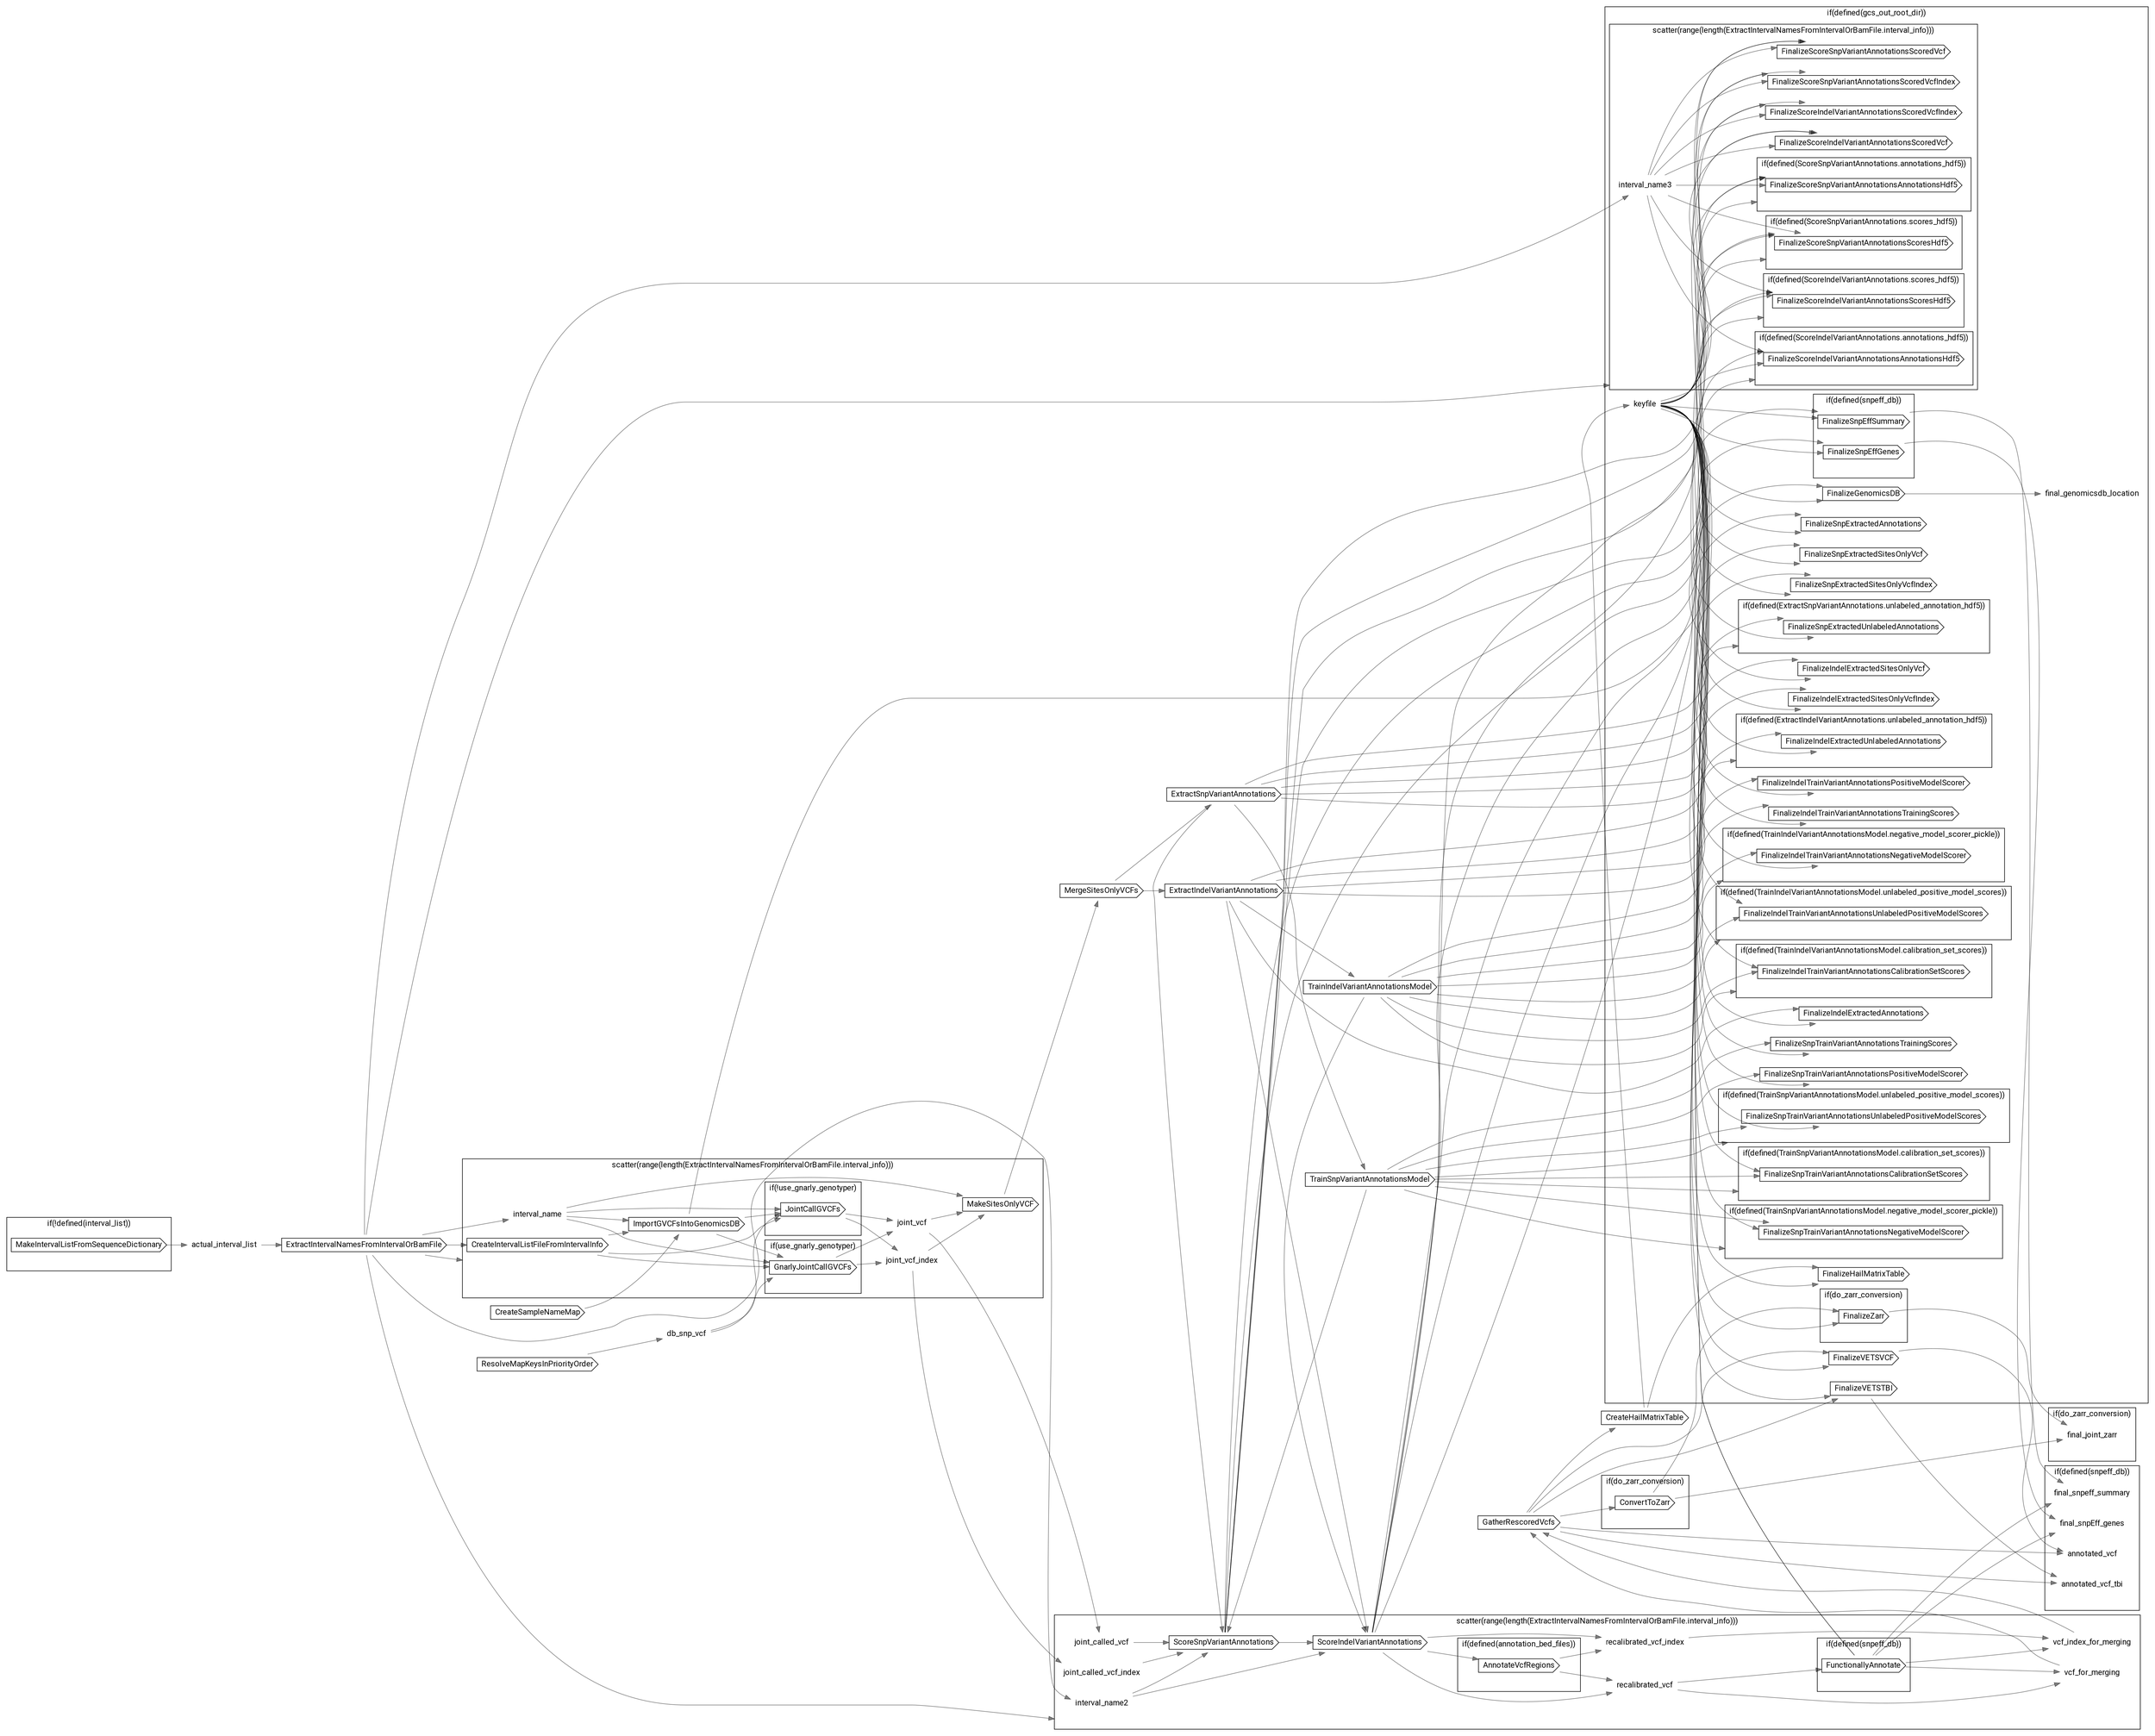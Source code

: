 // SRJointCallGVCFsWithGenomicsDB
digraph {
	compound=true rankdir=LR
	node [fontname=Roboto]
	edge [color="#00000080"]
	"call-ResolveMapKeysInPriorityOrder" [label=ResolveMapKeysInPriorityOrder shape=cds]
	"decl-db_snp_vcf" [label=db_snp_vcf shape=plaintext]
	"call-CreateSampleNameMap" [label=CreateSampleNameMap shape=cds]
	subgraph "cluster-if-L137C5" {
		fontname=Roboto label="if(!defined(interval_list))" rank=same
		"call-MakeIntervalListFromSequenceDictionary" [label=MakeIntervalListFromSequenceDictionary shape=cds]
		"if-L137C5" [label="" height=0 margin=0 style=invis width=0]
	}
	"decl-actual_interval_list" [label=actual_interval_list shape=plaintext]
	"call-ExtractIntervalNamesFromIntervalOrBamFile" [label=ExtractIntervalNamesFromIntervalOrBamFile shape=cds]
	subgraph "cluster-scatter-L154C5-idx_1" {
		fontname=Roboto label="scatter(range(length(ExtractIntervalNamesFromIntervalOrBamFile.interval_info)))" rank=same
		"decl-interval_name" [label=interval_name shape=plaintext]
		"call-CreateIntervalListFileFromIntervalInfo" [label=CreateIntervalListFileFromIntervalInfo shape=cds]
		"call-ImportGVCFsIntoGenomicsDB" [label=ImportGVCFsIntoGenomicsDB shape=cds]
		subgraph "cluster-if-L183C9" {
			fontname=Roboto label="if(use_gnarly_genotyper)" rank=same
			"call-GnarlyJointCallGVCFs" [label=GnarlyJointCallGVCFs shape=cds]
			"if-L183C9" [label="" height=0 margin=0 style=invis width=0]
		}
		subgraph "cluster-if-L199C9" {
			fontname=Roboto label="if(!use_gnarly_genotyper)" rank=same
			"call-JointCallGVCFs" [label=JointCallGVCFs shape=cds]
			"if-L199C9" [label="" height=0 margin=0 style=invis width=0]
		}
		"decl-joint_vcf" [label=joint_vcf shape=plaintext]
		"decl-joint_vcf_index" [label=joint_vcf_index shape=plaintext]
		"call-MakeSitesOnlyVCF" [label=MakeSitesOnlyVCF shape=cds]
		"scatter-L154C5-idx_1" [label="" height=0 margin=0 style=invis width=0]
	}
	"call-MergeSitesOnlyVCFs" [label=MergeSitesOnlyVCFs shape=cds]
	"call-ExtractIndelVariantAnnotations" [label=ExtractIndelVariantAnnotations shape=cds]
	"call-ExtractSnpVariantAnnotations" [label=ExtractSnpVariantAnnotations shape=cds]
	"call-TrainIndelVariantAnnotationsModel" [label=TrainIndelVariantAnnotationsModel shape=cds]
	"call-TrainSnpVariantAnnotationsModel" [label=TrainSnpVariantAnnotationsModel shape=cds]
	subgraph "cluster-scatter-L291C5-idx_2" {
		fontname=Roboto label="scatter(range(length(ExtractIntervalNamesFromIntervalOrBamFile.interval_info)))" rank=same
		"decl-interval_name2" [label=interval_name2 shape=plaintext]
		"decl-joint_called_vcf" [label=joint_called_vcf shape=plaintext]
		"decl-joint_called_vcf_index" [label=joint_called_vcf_index shape=plaintext]
		"call-ScoreSnpVariantAnnotations" [label=ScoreSnpVariantAnnotations shape=cds]
		"call-ScoreIndelVariantAnnotations" [label=ScoreIndelVariantAnnotations shape=cds]
		subgraph "cluster-if-L354C9" {
			fontname=Roboto label="if(defined(annotation_bed_files))" rank=same
			"call-AnnotateVcfRegions" [label=AnnotateVcfRegions shape=cds]
			"if-L354C9" [label="" height=0 margin=0 style=invis width=0]
		}
		"decl-recalibrated_vcf" [label=recalibrated_vcf shape=plaintext]
		"decl-recalibrated_vcf_index" [label=recalibrated_vcf_index shape=plaintext]
		subgraph "cluster-if-L370C9" {
			fontname=Roboto label="if(defined(snpeff_db))" rank=same
			"call-FunctionallyAnnotate" [label=FunctionallyAnnotate shape=cds]
			"if-L370C9" [label="" height=0 margin=0 style=invis width=0]
		}
		"decl-vcf_for_merging" [label=vcf_for_merging shape=plaintext]
		"decl-vcf_index_for_merging" [label=vcf_index_for_merging shape=plaintext]
		"scatter-L291C5-idx_2" [label="" height=0 margin=0 style=invis width=0]
	}
	"call-GatherRescoredVcfs" [label=GatherRescoredVcfs shape=cds]
	subgraph "cluster-if-L391C5" {
		fontname=Roboto label="if(do_zarr_conversion)" rank=same
		"call-ConvertToZarr" [label=ConvertToZarr shape=cds]
		"if-L391C5" [label="" height=0 margin=0 style=invis width=0]
	}
	"call-CreateHailMatrixTable" [label=CreateHailMatrixTable shape=cds]
	subgraph "cluster-if-L416C5" {
		fontname=Roboto label="if(defined(gcs_out_root_dir))" rank=same
		"decl-keyfile" [label=keyfile shape=plaintext]
		"call-FinalizeGenomicsDB" [label=FinalizeGenomicsDB shape=cds]
		"call-FinalizeVETSVCF" [label=FinalizeVETSVCF shape=cds]
		"call-FinalizeVETSTBI" [label=FinalizeVETSTBI shape=cds]
		subgraph "cluster-if-L433C9" {
			fontname=Roboto label="if(defined(snpeff_db))" rank=same
			"call-FinalizeSnpEffSummary" [label=FinalizeSnpEffSummary shape=cds]
			"call-FinalizeSnpEffGenes" [label=FinalizeSnpEffGenes shape=cds]
			"if-L433C9" [label="" height=0 margin=0 style=invis width=0]
		}
		"call-FinalizeSnpExtractedAnnotations" [label=FinalizeSnpExtractedAnnotations shape=cds]
		"call-FinalizeSnpExtractedSitesOnlyVcf" [label=FinalizeSnpExtractedSitesOnlyVcf shape=cds]
		"call-FinalizeSnpExtractedSitesOnlyVcfIndex" [label=FinalizeSnpExtractedSitesOnlyVcfIndex shape=cds]
		subgraph "cluster-if-L446C9" {
			fontname=Roboto label="if(defined(ExtractSnpVariantAnnotations.unlabeled_annotation_hdf5))" rank=same
			"call-FinalizeSnpExtractedUnlabeledAnnotations" [label=FinalizeSnpExtractedUnlabeledAnnotations shape=cds]
			"if-L446C9" [label="" height=0 margin=0 style=invis width=0]
		}
		"call-FinalizeIndelExtractedAnnotations" [label=FinalizeIndelExtractedAnnotations shape=cds]
		"call-FinalizeIndelExtractedSitesOnlyVcf" [label=FinalizeIndelExtractedSitesOnlyVcf shape=cds]
		"call-FinalizeIndelExtractedSitesOnlyVcfIndex" [label=FinalizeIndelExtractedSitesOnlyVcfIndex shape=cds]
		subgraph "cluster-if-L452C9" {
			fontname=Roboto label="if(defined(ExtractIndelVariantAnnotations.unlabeled_annotation_hdf5))" rank=same
			"call-FinalizeIndelExtractedUnlabeledAnnotations" [label=FinalizeIndelExtractedUnlabeledAnnotations shape=cds]
			"if-L452C9" [label="" height=0 margin=0 style=invis width=0]
		}
		"call-FinalizeSnpTrainVariantAnnotationsTrainingScores" [label=FinalizeSnpTrainVariantAnnotationsTrainingScores shape=cds]
		"call-FinalizeSnpTrainVariantAnnotationsPositiveModelScorer" [label=FinalizeSnpTrainVariantAnnotationsPositiveModelScorer shape=cds]
		subgraph "cluster-if-L459C9" {
			fontname=Roboto label="if(defined(TrainSnpVariantAnnotationsModel.unlabeled_positive_model_scores))" rank=same
			"call-FinalizeSnpTrainVariantAnnotationsUnlabeledPositiveModelScores" [label=FinalizeSnpTrainVariantAnnotationsUnlabeledPositiveModelScores shape=cds]
			"if-L459C9" [label="" height=0 margin=0 style=invis width=0]
		}
		subgraph "cluster-if-L462C9" {
			fontname=Roboto label="if(defined(TrainSnpVariantAnnotationsModel.calibration_set_scores))" rank=same
			"call-FinalizeSnpTrainVariantAnnotationsCalibrationSetScores" [label=FinalizeSnpTrainVariantAnnotationsCalibrationSetScores shape=cds]
			"if-L462C9" [label="" height=0 margin=0 style=invis width=0]
		}
		subgraph "cluster-if-L465C9" {
			fontname=Roboto label="if(defined(TrainSnpVariantAnnotationsModel.negative_model_scorer_pickle))" rank=same
			"call-FinalizeSnpTrainVariantAnnotationsNegativeModelScorer" [label=FinalizeSnpTrainVariantAnnotationsNegativeModelScorer shape=cds]
			"if-L465C9" [label="" height=0 margin=0 style=invis width=0]
		}
		"call-FinalizeIndelTrainVariantAnnotationsTrainingScores" [label=FinalizeIndelTrainVariantAnnotationsTrainingScores shape=cds]
		"call-FinalizeIndelTrainVariantAnnotationsPositiveModelScorer" [label=FinalizeIndelTrainVariantAnnotationsPositiveModelScorer shape=cds]
		subgraph "cluster-if-L471C9" {
			fontname=Roboto label="if(defined(TrainIndelVariantAnnotationsModel.unlabeled_positive_model_scores))" rank=same
			"call-FinalizeIndelTrainVariantAnnotationsUnlabeledPositiveModelScores" [label=FinalizeIndelTrainVariantAnnotationsUnlabeledPositiveModelScores shape=cds]
			"if-L471C9" [label="" height=0 margin=0 style=invis width=0]
		}
		subgraph "cluster-if-L474C9" {
			fontname=Roboto label="if(defined(TrainIndelVariantAnnotationsModel.calibration_set_scores))" rank=same
			"call-FinalizeIndelTrainVariantAnnotationsCalibrationSetScores" [label=FinalizeIndelTrainVariantAnnotationsCalibrationSetScores shape=cds]
			"if-L474C9" [label="" height=0 margin=0 style=invis width=0]
		}
		subgraph "cluster-if-L477C9" {
			fontname=Roboto label="if(defined(TrainIndelVariantAnnotationsModel.negative_model_scorer_pickle))" rank=same
			"call-FinalizeIndelTrainVariantAnnotationsNegativeModelScorer" [label=FinalizeIndelTrainVariantAnnotationsNegativeModelScorer shape=cds]
			"if-L477C9" [label="" height=0 margin=0 style=invis width=0]
		}
		subgraph "cluster-scatter-L483C9-idx_3" {
			fontname=Roboto label="scatter(range(length(ExtractIntervalNamesFromIntervalOrBamFile.interval_info)))" rank=same
			"decl-interval_name3" [label=interval_name3 shape=plaintext]
			"call-FinalizeScoreSnpVariantAnnotationsScoredVcf" [label=FinalizeScoreSnpVariantAnnotationsScoredVcf shape=cds]
			"call-FinalizeScoreSnpVariantAnnotationsScoredVcfIndex" [label=FinalizeScoreSnpVariantAnnotationsScoredVcfIndex shape=cds]
			subgraph "cluster-if-L489C13" {
				fontname=Roboto label="if(defined(ScoreSnpVariantAnnotations.annotations_hdf5))" rank=same
				"call-FinalizeScoreSnpVariantAnnotationsAnnotationsHdf5" [label=FinalizeScoreSnpVariantAnnotationsAnnotationsHdf5 shape=cds]
				"if-L489C13" [label="" height=0 margin=0 style=invis width=0]
			}
			subgraph "cluster-if-L492C13" {
				fontname=Roboto label="if(defined(ScoreSnpVariantAnnotations.scores_hdf5))" rank=same
				"call-FinalizeScoreSnpVariantAnnotationsScoresHdf5" [label=FinalizeScoreSnpVariantAnnotationsScoresHdf5 shape=cds]
				"if-L492C13" [label="" height=0 margin=0 style=invis width=0]
			}
			"call-FinalizeScoreIndelVariantAnnotationsScoredVcf" [label=FinalizeScoreIndelVariantAnnotationsScoredVcf shape=cds]
			"call-FinalizeScoreIndelVariantAnnotationsScoredVcfIndex" [label=FinalizeScoreIndelVariantAnnotationsScoredVcfIndex shape=cds]
			subgraph "cluster-if-L498C13" {
				fontname=Roboto label="if(defined(ScoreIndelVariantAnnotations.annotations_hdf5))" rank=same
				"call-FinalizeScoreIndelVariantAnnotationsAnnotationsHdf5" [label=FinalizeScoreIndelVariantAnnotationsAnnotationsHdf5 shape=cds]
				"if-L498C13" [label="" height=0 margin=0 style=invis width=0]
			}
			subgraph "cluster-if-L501C13" {
				fontname=Roboto label="if(defined(ScoreIndelVariantAnnotations.scores_hdf5))" rank=same
				"call-FinalizeScoreIndelVariantAnnotationsScoresHdf5" [label=FinalizeScoreIndelVariantAnnotationsScoresHdf5 shape=cds]
				"if-L501C13" [label="" height=0 margin=0 style=invis width=0]
			}
			"scatter-L483C9-idx_3" [label="" height=0 margin=0 style=invis width=0]
		}
		subgraph "cluster-if-L506C9" {
			fontname=Roboto label="if(do_zarr_conversion)" rank=same
			"call-FinalizeZarr" [label=FinalizeZarr shape=cds]
			"if-L506C9" [label="" height=0 margin=0 style=invis width=0]
		}
		"call-FinalizeHailMatrixTable" [label=FinalizeHailMatrixTable shape=cds]
		"decl-final_genomicsdb_location" [label=final_genomicsdb_location shape=plaintext]
		"if-L416C5" [label="" height=0 margin=0 style=invis width=0]
	}
	subgraph "cluster-if-L522C5" {
		fontname=Roboto label="if(defined(snpeff_db))" rank=same
		"decl-annotated_vcf" [label=annotated_vcf shape=plaintext]
		"decl-annotated_vcf_tbi" [label=annotated_vcf_tbi shape=plaintext]
		"decl-final_snpeff_summary" [label=final_snpeff_summary shape=plaintext]
		"decl-final_snpEff_genes" [label=final_snpEff_genes shape=plaintext]
		"if-L522C5" [label="" height=0 margin=0 style=invis width=0]
	}
	subgraph "cluster-if-L531C5" {
		fontname=Roboto label="if(do_zarr_conversion)" rank=same
		"decl-final_joint_zarr" [label=final_joint_zarr shape=plaintext]
		"if-L531C5" [label="" height=0 margin=0 style=invis width=0]
	}
	"call-ResolveMapKeysInPriorityOrder" -> "decl-db_snp_vcf"
	"call-MakeIntervalListFromSequenceDictionary" -> "decl-actual_interval_list"
	"decl-actual_interval_list" -> "call-ExtractIntervalNamesFromIntervalOrBamFile"
	"call-ExtractIntervalNamesFromIntervalOrBamFile" -> "scatter-L154C5-idx_1" [lhead="cluster-scatter-L154C5-idx_1"]
	"call-ExtractIntervalNamesFromIntervalOrBamFile" -> "decl-interval_name"
	"call-ExtractIntervalNamesFromIntervalOrBamFile" -> "call-CreateIntervalListFileFromIntervalInfo"
	"decl-interval_name" -> "call-ImportGVCFsIntoGenomicsDB"
	"call-CreateSampleNameMap" -> "call-ImportGVCFsIntoGenomicsDB"
	"call-CreateIntervalListFileFromIntervalInfo" -> "call-ImportGVCFsIntoGenomicsDB"
	"decl-interval_name" -> "call-GnarlyJointCallGVCFs"
	"decl-db_snp_vcf" -> "call-GnarlyJointCallGVCFs"
	"call-ImportGVCFsIntoGenomicsDB" -> "call-GnarlyJointCallGVCFs"
	"call-CreateIntervalListFileFromIntervalInfo" -> "call-GnarlyJointCallGVCFs"
	"decl-interval_name" -> "call-JointCallGVCFs"
	"decl-db_snp_vcf" -> "call-JointCallGVCFs"
	"call-ImportGVCFsIntoGenomicsDB" -> "call-JointCallGVCFs"
	"call-CreateIntervalListFileFromIntervalInfo" -> "call-JointCallGVCFs"
	"call-JointCallGVCFs" -> "decl-joint_vcf"
	"call-GnarlyJointCallGVCFs" -> "decl-joint_vcf"
	"call-JointCallGVCFs" -> "decl-joint_vcf_index"
	"call-GnarlyJointCallGVCFs" -> "decl-joint_vcf_index"
	"decl-joint_vcf" -> "call-MakeSitesOnlyVCF"
	"decl-interval_name" -> "call-MakeSitesOnlyVCF"
	"decl-joint_vcf_index" -> "call-MakeSitesOnlyVCF"
	"call-MakeSitesOnlyVCF" -> "call-MergeSitesOnlyVCFs"
	"call-MergeSitesOnlyVCFs" -> "call-ExtractIndelVariantAnnotations"
	"call-MergeSitesOnlyVCFs" -> "call-ExtractSnpVariantAnnotations"
	"call-ExtractIndelVariantAnnotations" -> "call-TrainIndelVariantAnnotationsModel"
	"call-ExtractSnpVariantAnnotations" -> "call-TrainSnpVariantAnnotationsModel"
	"call-ExtractIntervalNamesFromIntervalOrBamFile" -> "scatter-L291C5-idx_2" [lhead="cluster-scatter-L291C5-idx_2"]
	"call-ExtractIntervalNamesFromIntervalOrBamFile" -> "decl-interval_name2"
	"decl-joint_vcf" -> "decl-joint_called_vcf"
	"decl-joint_vcf_index" -> "decl-joint_called_vcf_index"
	"call-ExtractSnpVariantAnnotations" -> "call-ScoreSnpVariantAnnotations"
	"call-TrainSnpVariantAnnotationsModel" -> "call-ScoreSnpVariantAnnotations"
	"decl-interval_name2" -> "call-ScoreSnpVariantAnnotations"
	"decl-joint_called_vcf_index" -> "call-ScoreSnpVariantAnnotations"
	"decl-joint_called_vcf" -> "call-ScoreSnpVariantAnnotations"
	"call-TrainIndelVariantAnnotationsModel" -> "call-ScoreIndelVariantAnnotations"
	"call-ScoreSnpVariantAnnotations" -> "call-ScoreIndelVariantAnnotations"
	"call-ExtractIndelVariantAnnotations" -> "call-ScoreIndelVariantAnnotations"
	"decl-interval_name2" -> "call-ScoreIndelVariantAnnotations"
	"call-ScoreIndelVariantAnnotations" -> "call-AnnotateVcfRegions"
	"call-ScoreIndelVariantAnnotations" -> "decl-recalibrated_vcf"
	"call-AnnotateVcfRegions" -> "decl-recalibrated_vcf"
	"call-ScoreIndelVariantAnnotations" -> "decl-recalibrated_vcf_index"
	"call-AnnotateVcfRegions" -> "decl-recalibrated_vcf_index"
	"decl-recalibrated_vcf" -> "call-FunctionallyAnnotate"
	"decl-recalibrated_vcf" -> "decl-vcf_for_merging"
	"call-FunctionallyAnnotate" -> "decl-vcf_for_merging"
	"decl-recalibrated_vcf_index" -> "decl-vcf_index_for_merging"
	"call-FunctionallyAnnotate" -> "decl-vcf_index_for_merging"
	"decl-vcf_index_for_merging" -> "call-GatherRescoredVcfs"
	"decl-vcf_for_merging" -> "call-GatherRescoredVcfs"
	"call-GatherRescoredVcfs" -> "call-ConvertToZarr"
	"call-GatherRescoredVcfs" -> "call-CreateHailMatrixTable"
	"call-CreateHailMatrixTable" -> "decl-keyfile"
	"decl-keyfile" -> "call-FinalizeGenomicsDB"
	"call-ImportGVCFsIntoGenomicsDB" -> "call-FinalizeGenomicsDB"
	"call-GatherRescoredVcfs" -> "call-FinalizeVETSVCF"
	"decl-keyfile" -> "call-FinalizeVETSVCF"
	"call-GatherRescoredVcfs" -> "call-FinalizeVETSTBI"
	"decl-keyfile" -> "call-FinalizeVETSTBI"
	"decl-keyfile" -> "call-FinalizeSnpEffSummary"
	"call-FunctionallyAnnotate" -> "call-FinalizeSnpEffSummary"
	"decl-keyfile" -> "call-FinalizeSnpEffGenes"
	"call-FunctionallyAnnotate" -> "call-FinalizeSnpEffGenes"
	"call-ExtractSnpVariantAnnotations" -> "call-FinalizeSnpExtractedAnnotations"
	"decl-keyfile" -> "call-FinalizeSnpExtractedAnnotations"
	"call-ExtractSnpVariantAnnotations" -> "call-FinalizeSnpExtractedSitesOnlyVcf"
	"decl-keyfile" -> "call-FinalizeSnpExtractedSitesOnlyVcf"
	"call-ExtractSnpVariantAnnotations" -> "call-FinalizeSnpExtractedSitesOnlyVcfIndex"
	"decl-keyfile" -> "call-FinalizeSnpExtractedSitesOnlyVcfIndex"
	"call-ExtractSnpVariantAnnotations" -> "if-L446C9" [lhead="cluster-if-L446C9"]
	"call-ExtractSnpVariantAnnotations" -> "call-FinalizeSnpExtractedUnlabeledAnnotations"
	"decl-keyfile" -> "call-FinalizeSnpExtractedUnlabeledAnnotations"
	"decl-keyfile" -> "call-FinalizeIndelExtractedAnnotations"
	"call-ExtractIndelVariantAnnotations" -> "call-FinalizeIndelExtractedAnnotations"
	"decl-keyfile" -> "call-FinalizeIndelExtractedSitesOnlyVcf"
	"call-ExtractIndelVariantAnnotations" -> "call-FinalizeIndelExtractedSitesOnlyVcf"
	"decl-keyfile" -> "call-FinalizeIndelExtractedSitesOnlyVcfIndex"
	"call-ExtractIndelVariantAnnotations" -> "call-FinalizeIndelExtractedSitesOnlyVcfIndex"
	"call-ExtractIndelVariantAnnotations" -> "if-L452C9" [lhead="cluster-if-L452C9"]
	"decl-keyfile" -> "call-FinalizeIndelExtractedUnlabeledAnnotations"
	"call-ExtractIndelVariantAnnotations" -> "call-FinalizeIndelExtractedUnlabeledAnnotations"
	"call-TrainSnpVariantAnnotationsModel" -> "call-FinalizeSnpTrainVariantAnnotationsTrainingScores"
	"decl-keyfile" -> "call-FinalizeSnpTrainVariantAnnotationsTrainingScores"
	"call-TrainSnpVariantAnnotationsModel" -> "call-FinalizeSnpTrainVariantAnnotationsPositiveModelScorer"
	"decl-keyfile" -> "call-FinalizeSnpTrainVariantAnnotationsPositiveModelScorer"
	"call-TrainSnpVariantAnnotationsModel" -> "if-L459C9" [lhead="cluster-if-L459C9"]
	"call-TrainSnpVariantAnnotationsModel" -> "call-FinalizeSnpTrainVariantAnnotationsUnlabeledPositiveModelScores"
	"decl-keyfile" -> "call-FinalizeSnpTrainVariantAnnotationsUnlabeledPositiveModelScores"
	"call-TrainSnpVariantAnnotationsModel" -> "if-L462C9" [lhead="cluster-if-L462C9"]
	"call-TrainSnpVariantAnnotationsModel" -> "call-FinalizeSnpTrainVariantAnnotationsCalibrationSetScores"
	"decl-keyfile" -> "call-FinalizeSnpTrainVariantAnnotationsCalibrationSetScores"
	"call-TrainSnpVariantAnnotationsModel" -> "if-L465C9" [lhead="cluster-if-L465C9"]
	"call-TrainSnpVariantAnnotationsModel" -> "call-FinalizeSnpTrainVariantAnnotationsNegativeModelScorer"
	"decl-keyfile" -> "call-FinalizeSnpTrainVariantAnnotationsNegativeModelScorer"
	"call-TrainIndelVariantAnnotationsModel" -> "call-FinalizeIndelTrainVariantAnnotationsTrainingScores"
	"decl-keyfile" -> "call-FinalizeIndelTrainVariantAnnotationsTrainingScores"
	"call-TrainIndelVariantAnnotationsModel" -> "call-FinalizeIndelTrainVariantAnnotationsPositiveModelScorer"
	"decl-keyfile" -> "call-FinalizeIndelTrainVariantAnnotationsPositiveModelScorer"
	"call-TrainIndelVariantAnnotationsModel" -> "if-L471C9" [lhead="cluster-if-L471C9"]
	"call-TrainIndelVariantAnnotationsModel" -> "call-FinalizeIndelTrainVariantAnnotationsUnlabeledPositiveModelScores"
	"decl-keyfile" -> "call-FinalizeIndelTrainVariantAnnotationsUnlabeledPositiveModelScores"
	"call-TrainIndelVariantAnnotationsModel" -> "if-L474C9" [lhead="cluster-if-L474C9"]
	"call-TrainIndelVariantAnnotationsModel" -> "call-FinalizeIndelTrainVariantAnnotationsCalibrationSetScores"
	"decl-keyfile" -> "call-FinalizeIndelTrainVariantAnnotationsCalibrationSetScores"
	"call-TrainIndelVariantAnnotationsModel" -> "if-L477C9" [lhead="cluster-if-L477C9"]
	"call-TrainIndelVariantAnnotationsModel" -> "call-FinalizeIndelTrainVariantAnnotationsNegativeModelScorer"
	"decl-keyfile" -> "call-FinalizeIndelTrainVariantAnnotationsNegativeModelScorer"
	"call-ExtractIntervalNamesFromIntervalOrBamFile" -> "scatter-L483C9-idx_3" [lhead="cluster-scatter-L483C9-idx_3"]
	"call-ExtractIntervalNamesFromIntervalOrBamFile" -> "decl-interval_name3"
	"decl-keyfile" -> "call-FinalizeScoreSnpVariantAnnotationsScoredVcf"
	"decl-interval_name3" -> "call-FinalizeScoreSnpVariantAnnotationsScoredVcf"
	"call-ScoreSnpVariantAnnotations" -> "call-FinalizeScoreSnpVariantAnnotationsScoredVcf"
	"decl-keyfile" -> "call-FinalizeScoreSnpVariantAnnotationsScoredVcfIndex"
	"decl-interval_name3" -> "call-FinalizeScoreSnpVariantAnnotationsScoredVcfIndex"
	"call-ScoreSnpVariantAnnotations" -> "call-FinalizeScoreSnpVariantAnnotationsScoredVcfIndex"
	"call-ScoreSnpVariantAnnotations" -> "if-L489C13" [lhead="cluster-if-L489C13"]
	"decl-keyfile" -> "call-FinalizeScoreSnpVariantAnnotationsAnnotationsHdf5"
	"decl-interval_name3" -> "call-FinalizeScoreSnpVariantAnnotationsAnnotationsHdf5"
	"call-ScoreSnpVariantAnnotations" -> "call-FinalizeScoreSnpVariantAnnotationsAnnotationsHdf5"
	"call-ScoreSnpVariantAnnotations" -> "if-L492C13" [lhead="cluster-if-L492C13"]
	"decl-keyfile" -> "call-FinalizeScoreSnpVariantAnnotationsScoresHdf5"
	"decl-interval_name3" -> "call-FinalizeScoreSnpVariantAnnotationsScoresHdf5"
	"call-ScoreSnpVariantAnnotations" -> "call-FinalizeScoreSnpVariantAnnotationsScoresHdf5"
	"call-ScoreIndelVariantAnnotations" -> "call-FinalizeScoreIndelVariantAnnotationsScoredVcf"
	"decl-keyfile" -> "call-FinalizeScoreIndelVariantAnnotationsScoredVcf"
	"decl-interval_name3" -> "call-FinalizeScoreIndelVariantAnnotationsScoredVcf"
	"call-ScoreIndelVariantAnnotations" -> "call-FinalizeScoreIndelVariantAnnotationsScoredVcfIndex"
	"decl-keyfile" -> "call-FinalizeScoreIndelVariantAnnotationsScoredVcfIndex"
	"decl-interval_name3" -> "call-FinalizeScoreIndelVariantAnnotationsScoredVcfIndex"
	"call-ScoreIndelVariantAnnotations" -> "if-L498C13" [lhead="cluster-if-L498C13"]
	"call-ScoreIndelVariantAnnotations" -> "call-FinalizeScoreIndelVariantAnnotationsAnnotationsHdf5"
	"decl-keyfile" -> "call-FinalizeScoreIndelVariantAnnotationsAnnotationsHdf5"
	"decl-interval_name3" -> "call-FinalizeScoreIndelVariantAnnotationsAnnotationsHdf5"
	"call-ScoreIndelVariantAnnotations" -> "if-L501C13" [lhead="cluster-if-L501C13"]
	"call-ScoreIndelVariantAnnotations" -> "call-FinalizeScoreIndelVariantAnnotationsScoresHdf5"
	"decl-keyfile" -> "call-FinalizeScoreIndelVariantAnnotationsScoresHdf5"
	"decl-interval_name3" -> "call-FinalizeScoreIndelVariantAnnotationsScoresHdf5"
	"decl-keyfile" -> "call-FinalizeZarr"
	"call-ConvertToZarr" -> "call-FinalizeZarr"
	"decl-keyfile" -> "call-FinalizeHailMatrixTable"
	"call-CreateHailMatrixTable" -> "call-FinalizeHailMatrixTable"
	"call-FinalizeGenomicsDB" -> "decl-final_genomicsdb_location"
	"call-GatherRescoredVcfs" -> "decl-annotated_vcf"
	"call-FinalizeVETSVCF" -> "decl-annotated_vcf"
	"call-FinalizeVETSTBI" -> "decl-annotated_vcf_tbi"
	"call-GatherRescoredVcfs" -> "decl-annotated_vcf_tbi"
	"call-FinalizeSnpEffSummary" -> "decl-final_snpeff_summary"
	"call-FunctionallyAnnotate" -> "decl-final_snpeff_summary"
	"call-FinalizeSnpEffGenes" -> "decl-final_snpEff_genes"
	"call-FunctionallyAnnotate" -> "decl-final_snpEff_genes"
	"call-FinalizeZarr" -> "decl-final_joint_zarr"
	"call-ConvertToZarr" -> "decl-final_joint_zarr"
}
